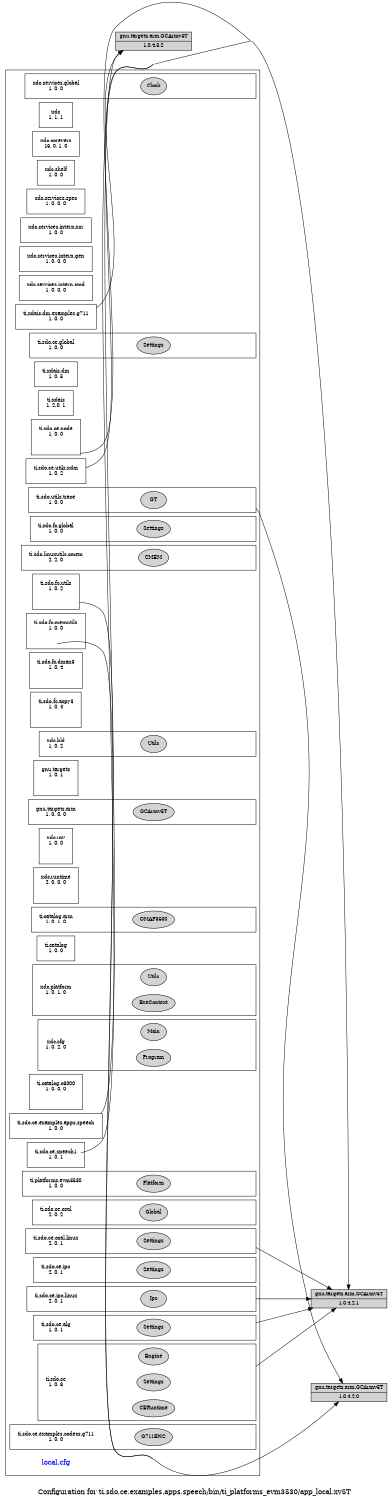 digraph configuration {
    size="7.5,10";
    rankdir=LR;
    ranksep=".50 equally";
    concentrate=true;
    compound=true;
    label="\nConfiguration for ti.sdo.ce.examples.apps.speech/bin/ti_platforms_evm3530/app_local.xv5T"
  node [font=Helvetica, fontsize=14, fontcolor=black];  subgraph cluster0 {label=""; __cfg [label="local.cfg", color=white, fontcolor=blue];
    node [font=Helvetica, fontsize=10];    subgraph cluster1 {
        label="";
        xdc_services_global__top [shape=box,label="xdc.services.global\n1, 0, 0", color=white];
        xdc_services_global__bot [shape=point,label="", style=invis];
        xdc_services_global_Clock [style=filled,fillcolor=lightgray, label="Clock"];
        xdc_services_global__top -> xdc_services_global_Clock[style=invis];
        xdc_services_global_Clock -> xdc_services_global__bot[style=invis];
    }
    subgraph cluster2 {
        label="";
        xdc__top [shape=box,label="xdc\n1, 1, 1", color=white];
    }
    subgraph cluster3 {
        label="";
        xdc_corevers__top [shape=box,label="xdc.corevers\n16, 0, 1, 0", color=white];
    }
    subgraph cluster4 {
        label="";
        xdc_shelf__top [shape=box,label="xdc.shelf\n1, 0, 0", color=white];
    }
    subgraph cluster5 {
        label="";
        xdc_services_spec__top [shape=box,label="xdc.services.spec\n1, 0, 0, 0", color=white];
    }
    subgraph cluster6 {
        label="";
        xdc_services_intern_xsr__top [shape=box,label="xdc.services.intern.xsr\n1, 0, 0", color=white];
    }
    subgraph cluster7 {
        label="";
        xdc_services_intern_gen__top [shape=box,label="xdc.services.intern.gen\n1, 0, 0, 0", color=white];
    }
    subgraph cluster8 {
        label="";
        xdc_services_intern_cmd__top [shape=box,label="xdc.services.intern.cmd\n1, 0, 0, 0", color=white];
    }
    subgraph cluster9 {
        label="";
        ti_xdais_dm_examples_g711__top [shape=box,label="ti.xdais.dm.examples.g711\n1, 0, 0", color=white];
    }
    subgraph cluster10 {
        label="";
        ti_sdo_ce_global__top [shape=box,label="ti.sdo.ce.global\n1, 0, 0", color=white];
        ti_sdo_ce_global__bot [shape=point,label="", style=invis];
        ti_sdo_ce_global_Settings [style=filled,fillcolor=lightgray, label="Settings"];
        ti_sdo_ce_global__top -> ti_sdo_ce_global_Settings[style=invis];
        ti_sdo_ce_global_Settings -> ti_sdo_ce_global__bot[style=invis];
    }
    subgraph cluster11 {
        label="";
        ti_xdais_dm__top [shape=box,label="ti.xdais.dm\n1, 0, 5", color=white];
    }
    subgraph cluster12 {
        label="";
        ti_xdais__top [shape=box,label="ti.xdais\n1, 2.0, 1", color=white];
    }
    subgraph cluster13 {
        label="";
        ti_sdo_ce_node__top [shape=box,label="ti.sdo.ce.node\n1, 0, 0", color=white];
        ti_sdo_ce_node__bot [shape=point,label="", style=invis];
    }
    subgraph cluster14 {
        label="";
        ti_sdo_utils_trace__top [shape=box,label="ti.sdo.utils.trace\n1, 0, 0", color=white];
        ti_sdo_utils_trace__bot [shape=point,label="", style=invis];
        ti_sdo_utils_trace_GT [style=filled,fillcolor=lightgray, label="GT"];
        ti_sdo_utils_trace__top -> ti_sdo_utils_trace_GT[style=invis];
        ti_sdo_utils_trace_GT -> ti_sdo_utils_trace__bot[style=invis];
    }
    subgraph cluster15 {
        label="";
        ti_sdo_ce_utils_xdm__top [shape=box,label="ti.sdo.ce.utils.xdm\n1, 0, 2", color=white];
    }
    subgraph cluster16 {
        label="";
        ti_sdo_fc_global__top [shape=box,label="ti.sdo.fc.global\n1, 0, 0", color=white];
        ti_sdo_fc_global__bot [shape=point,label="", style=invis];
        ti_sdo_fc_global_Settings [style=filled,fillcolor=lightgray, label="Settings"];
        ti_sdo_fc_global__top -> ti_sdo_fc_global_Settings[style=invis];
        ti_sdo_fc_global_Settings -> ti_sdo_fc_global__bot[style=invis];
    }
    subgraph cluster17 {
        label="";
        ti_sdo_linuxutils_cmem__top [shape=box,label="ti.sdo.linuxutils.cmem\n2, 2, 0", color=white];
        ti_sdo_linuxutils_cmem__bot [shape=point,label="", style=invis];
        ti_sdo_linuxutils_cmem_CMEM [style=filled,fillcolor=lightgray, label="CMEM"];
        ti_sdo_linuxutils_cmem__top -> ti_sdo_linuxutils_cmem_CMEM[style=invis];
        ti_sdo_linuxutils_cmem_CMEM -> ti_sdo_linuxutils_cmem__bot[style=invis];
    }
    subgraph cluster18 {
        label="";
        ti_sdo_fc_memutils__top [shape=box,label="ti.sdo.fc.memutils\n1, 0, 0", color=white];
        ti_sdo_fc_memutils__bot [shape=point,label="", style=invis];
    }
    subgraph cluster19 {
        label="";
        ti_sdo_fc_utils__top [shape=box,label="ti.sdo.fc.utils\n1, 0, 2", color=white];
        ti_sdo_fc_utils__bot [shape=point,label="", style=invis];
    }
    subgraph cluster20 {
        label="";
        ti_sdo_fc_dman3__top [shape=box,label="ti.sdo.fc.dman3\n1, 0, 4", color=white];
        ti_sdo_fc_dman3__bot [shape=point,label="", style=invis];
    }
    subgraph cluster21 {
        label="";
        ti_sdo_fc_acpy3__top [shape=box,label="ti.sdo.fc.acpy3\n1, 0, 4", color=white];
        ti_sdo_fc_acpy3__bot [shape=point,label="", style=invis];
    }
    subgraph cluster22 {
        label="";
        xdc_bld__top [shape=box,label="xdc.bld\n1, 0, 2", color=white];
        xdc_bld__bot [shape=point,label="", style=invis];
        xdc_bld_Utils [style=filled,fillcolor=lightgray, label="Utils"];
        xdc_bld__top -> xdc_bld_Utils[style=invis];
        xdc_bld_Utils -> xdc_bld__bot[style=invis];
    }
    subgraph cluster23 {
        label="";
        gnu_targets__top [shape=box,label="gnu.targets\n1, 0, 1", color=white];
        gnu_targets__bot [shape=point,label="", style=invis];
    }
    subgraph cluster24 {
        label="";
        gnu_targets_arm__top [shape=box,label="gnu.targets.arm\n1, 0, 0, 0", color=white];
        gnu_targets_arm__bot [shape=point,label="", style=invis];
        gnu_targets_arm_GCArmv5T [style=filled,fillcolor=lightgray, label="GCArmv5T"];
        gnu_targets_arm__top -> gnu_targets_arm_GCArmv5T[style=invis];
        gnu_targets_arm_GCArmv5T -> gnu_targets_arm__bot[style=invis];
    }
    subgraph cluster25 {
        label="";
        xdc_rov__top [shape=box,label="xdc.rov\n1, 0, 0", color=white];
        xdc_rov__bot [shape=point,label="", style=invis];
    }
    subgraph cluster26 {
        label="";
        xdc_runtime__top [shape=box,label="xdc.runtime\n2, 0, 0, 0", color=white];
        xdc_runtime__bot [shape=point,label="", style=invis];
    }
    subgraph cluster27 {
        label="";
        ti_catalog_arm__top [shape=box,label="ti.catalog.arm\n1, 0, 1, 0", color=white];
        ti_catalog_arm__bot [shape=point,label="", style=invis];
        ti_catalog_arm_OMAP3530 [style=filled,fillcolor=lightgray, label="OMAP3530"];
        ti_catalog_arm__top -> ti_catalog_arm_OMAP3530[style=invis];
        ti_catalog_arm_OMAP3530 -> ti_catalog_arm__bot[style=invis];
    }
    subgraph cluster28 {
        label="";
        ti_catalog__top [shape=box,label="ti.catalog\n1, 0, 0", color=white];
    }
    subgraph cluster29 {
        label="";
        xdc_platform__top [shape=box,label="xdc.platform\n1, 0, 1, 0", color=white];
        xdc_platform__bot [shape=point,label="", style=invis];
        xdc_platform_ExeContext [style=filled,fillcolor=lightgray, label="ExeContext"];
        xdc_platform__top -> xdc_platform_ExeContext[style=invis];
        xdc_platform_ExeContext -> xdc_platform__bot[style=invis];
        xdc_platform_Utils [style=filled,fillcolor=lightgray, label="Utils"];
        xdc_platform__top -> xdc_platform_Utils[style=invis];
        xdc_platform_Utils -> xdc_platform__bot[style=invis];
    }
    subgraph cluster30 {
        label="";
        xdc_cfg__top [shape=box,label="xdc.cfg\n1, 0, 2, 0", color=white];
        xdc_cfg__bot [shape=point,label="", style=invis];
        xdc_cfg_Program [style=filled,fillcolor=lightgray, label="Program"];
        xdc_cfg__top -> xdc_cfg_Program[style=invis];
        xdc_cfg_Program -> xdc_cfg__bot[style=invis];
        xdc_cfg_Main [style=filled,fillcolor=lightgray, label="Main"];
        xdc_cfg__top -> xdc_cfg_Main[style=invis];
        xdc_cfg_Main -> xdc_cfg__bot[style=invis];
    }
    subgraph cluster31 {
        label="";
        ti_catalog_c6000__top [shape=box,label="ti.catalog.c6000\n1, 0, 0, 0", color=white];
        ti_catalog_c6000__bot [shape=point,label="", style=invis];
    }
    subgraph cluster32 {
        label="";
        ti_platforms_evm3530__top [shape=box,label="ti.platforms.evm3530\n1, 0, 0", color=white];
        ti_platforms_evm3530__bot [shape=point,label="", style=invis];
        ti_platforms_evm3530_Platform [style=filled,fillcolor=lightgray, label="Platform"];
        ti_platforms_evm3530__top -> ti_platforms_evm3530_Platform[style=invis];
        ti_platforms_evm3530_Platform -> ti_platforms_evm3530__bot[style=invis];
    }
    subgraph cluster33 {
        label="";
        ti_sdo_ce_osal__top [shape=box,label="ti.sdo.ce.osal\n2, 0, 2", color=white];
        ti_sdo_ce_osal__bot [shape=point,label="", style=invis];
        ti_sdo_ce_osal_Global [style=filled,fillcolor=lightgray, label="Global"];
        ti_sdo_ce_osal__top -> ti_sdo_ce_osal_Global[style=invis];
        ti_sdo_ce_osal_Global -> ti_sdo_ce_osal__bot[style=invis];
    }
    subgraph cluster34 {
        label="";
        ti_sdo_ce_osal_linux__top [shape=box,label="ti.sdo.ce.osal.linux\n2, 0, 1", color=white];
        ti_sdo_ce_osal_linux__bot [shape=point,label="", style=invis];
        ti_sdo_ce_osal_linux_Settings [style=filled,fillcolor=lightgray, label="Settings"];
        ti_sdo_ce_osal_linux__top -> ti_sdo_ce_osal_linux_Settings[style=invis];
        ti_sdo_ce_osal_linux_Settings -> ti_sdo_ce_osal_linux__bot[style=invis];
    }
    subgraph cluster35 {
        label="";
        ti_sdo_ce_ipc__top [shape=box,label="ti.sdo.ce.ipc\n2, 0, 1", color=white];
        ti_sdo_ce_ipc__bot [shape=point,label="", style=invis];
        ti_sdo_ce_ipc_Settings [style=filled,fillcolor=lightgray, label="Settings"];
        ti_sdo_ce_ipc__top -> ti_sdo_ce_ipc_Settings[style=invis];
        ti_sdo_ce_ipc_Settings -> ti_sdo_ce_ipc__bot[style=invis];
    }
    subgraph cluster36 {
        label="";
        ti_sdo_ce_ipc_linux__top [shape=box,label="ti.sdo.ce.ipc.linux\n2, 0, 1", color=white];
        ti_sdo_ce_ipc_linux__bot [shape=point,label="", style=invis];
        ti_sdo_ce_ipc_linux_Ipc [style=filled,fillcolor=lightgray, label="Ipc"];
        ti_sdo_ce_ipc_linux__top -> ti_sdo_ce_ipc_linux_Ipc[style=invis];
        ti_sdo_ce_ipc_linux_Ipc -> ti_sdo_ce_ipc_linux__bot[style=invis];
    }
    subgraph cluster37 {
        label="";
        ti_sdo_ce_alg__top [shape=box,label="ti.sdo.ce.alg\n1, 0, 1", color=white];
        ti_sdo_ce_alg__bot [shape=point,label="", style=invis];
        ti_sdo_ce_alg_Settings [style=filled,fillcolor=lightgray, label="Settings"];
        ti_sdo_ce_alg__top -> ti_sdo_ce_alg_Settings[style=invis];
        ti_sdo_ce_alg_Settings -> ti_sdo_ce_alg__bot[style=invis];
    }
    subgraph cluster38 {
        label="";
        ti_sdo_ce__top [shape=box,label="ti.sdo.ce\n1, 0, 6", color=white];
        ti_sdo_ce__bot [shape=point,label="", style=invis];
        ti_sdo_ce_Engine [style=filled,fillcolor=lightgray, label="Engine"];
        ti_sdo_ce__top -> ti_sdo_ce_Engine[style=invis];
        ti_sdo_ce_Engine -> ti_sdo_ce__bot[style=invis];
        ti_sdo_ce_CERuntime [style=filled,fillcolor=lightgray, label="CERuntime"];
        ti_sdo_ce__top -> ti_sdo_ce_CERuntime[style=invis];
        ti_sdo_ce_CERuntime -> ti_sdo_ce__bot[style=invis];
        ti_sdo_ce_Settings [style=filled,fillcolor=lightgray, label="Settings"];
        ti_sdo_ce__top -> ti_sdo_ce_Settings[style=invis];
        ti_sdo_ce_Settings -> ti_sdo_ce__bot[style=invis];
    }
    subgraph cluster39 {
        label="";
        ti_sdo_ce_speech1__top [shape=box,label="ti.sdo.ce.speech1\n1, 0, 1", color=white];
    }
    subgraph cluster40 {
        label="";
        ti_sdo_ce_examples_codecs_g711__top [shape=box,label="ti.sdo.ce.examples.codecs.g711\n1, 0, 0", color=white];
        ti_sdo_ce_examples_codecs_g711__bot [shape=point,label="", style=invis];
        ti_sdo_ce_examples_codecs_g711_G711ENC [style=filled,fillcolor=lightgray, label="G711ENC"];
        ti_sdo_ce_examples_codecs_g711__top -> ti_sdo_ce_examples_codecs_g711_G711ENC[style=invis];
        ti_sdo_ce_examples_codecs_g711_G711ENC -> ti_sdo_ce_examples_codecs_g711__bot[style=invis];
    }
    subgraph cluster41 {
        label="";
        ti_sdo_ce_examples_apps_speech__top [shape=box,label="ti.sdo.ce.examples.apps.speech\n1, 0, 0", color=white];
    }
  }
  node [font=Helvetica, fontsize=10];
    gnu_targets_arm_GCArmv5T__1_0_4__3_2 [shape=record,label="gnu.targets.arm.GCArmv5T|1,0,4.3,2",style=filled, fillcolor=lightgrey];
    ti_xdais_dm_examples_g711__top -> gnu_targets_arm_GCArmv5T__1_0_4__3_2 [ltail=cluster9];
    gnu_targets_arm_GCArmv5T__1_0_4__2_1 [shape=record,label="gnu.targets.arm.GCArmv5T|1,0,4.2,1",style=filled, fillcolor=lightgrey];
    ti_sdo_ce_node__bot -> gnu_targets_arm_GCArmv5T__1_0_4__2_1 [ltail=cluster13];
    gnu_targets_arm_GCArmv5T__1_0_4__2_0 [shape=record,label="gnu.targets.arm.GCArmv5T|1,0,4.2,0",style=filled, fillcolor=lightgrey];
    ti_sdo_utils_trace__bot -> gnu_targets_arm_GCArmv5T__1_0_4__2_0 [ltail=cluster14];
    gnu_targets_arm_GCArmv5T__1_0_4__2_1 [shape=record,label="gnu.targets.arm.GCArmv5T|1,0,4.2,1",style=filled, fillcolor=lightgrey];
    ti_sdo_ce_utils_xdm__top -> gnu_targets_arm_GCArmv5T__1_0_4__2_1 [ltail=cluster15];
    gnu_targets_arm_GCArmv5T__1_0_4__2_0 [shape=record,label="gnu.targets.arm.GCArmv5T|1,0,4.2,0",style=filled, fillcolor=lightgrey];
    ti_sdo_fc_memutils__bot -> gnu_targets_arm_GCArmv5T__1_0_4__2_0 [ltail=cluster18];
    gnu_targets_arm_GCArmv5T__1_0_4__2_0 [shape=record,label="gnu.targets.arm.GCArmv5T|1,0,4.2,0",style=filled, fillcolor=lightgrey];
    ti_sdo_fc_utils__bot -> gnu_targets_arm_GCArmv5T__1_0_4__2_0 [ltail=cluster19];
    gnu_targets_arm_GCArmv5T__1_0_4__2_1 [shape=record,label="gnu.targets.arm.GCArmv5T|1,0,4.2,1",style=filled, fillcolor=lightgrey];
    ti_sdo_ce_osal_linux__bot -> gnu_targets_arm_GCArmv5T__1_0_4__2_1 [ltail=cluster34];
    gnu_targets_arm_GCArmv5T__1_0_4__2_1 [shape=record,label="gnu.targets.arm.GCArmv5T|1,0,4.2,1",style=filled, fillcolor=lightgrey];
    ti_sdo_ce_ipc_linux__bot -> gnu_targets_arm_GCArmv5T__1_0_4__2_1 [ltail=cluster36];
    gnu_targets_arm_GCArmv5T__1_0_4__2_1 [shape=record,label="gnu.targets.arm.GCArmv5T|1,0,4.2,1",style=filled, fillcolor=lightgrey];
    ti_sdo_ce_alg__bot -> gnu_targets_arm_GCArmv5T__1_0_4__2_1 [ltail=cluster37];
    gnu_targets_arm_GCArmv5T__1_0_4__2_1 [shape=record,label="gnu.targets.arm.GCArmv5T|1,0,4.2,1",style=filled, fillcolor=lightgrey];
    ti_sdo_ce__bot -> gnu_targets_arm_GCArmv5T__1_0_4__2_1 [ltail=cluster38];
    gnu_targets_arm_GCArmv5T__1_0_4__2_1 [shape=record,label="gnu.targets.arm.GCArmv5T|1,0,4.2,1",style=filled, fillcolor=lightgrey];
    ti_sdo_ce_speech1__top -> gnu_targets_arm_GCArmv5T__1_0_4__2_1 [ltail=cluster39];
    gnu_targets_arm_GCArmv5T__1_0_4__3_2 [shape=record,label="gnu.targets.arm.GCArmv5T|1,0,4.3,2",style=filled, fillcolor=lightgrey];
    ti_sdo_ce_examples_apps_speech__top -> gnu_targets_arm_GCArmv5T__1_0_4__3_2 [ltail=cluster41];
}
